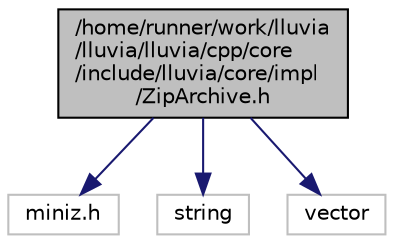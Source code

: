 digraph "/home/runner/work/lluvia/lluvia/lluvia/cpp/core/include/lluvia/core/impl/ZipArchive.h"
{
 // LATEX_PDF_SIZE
  edge [fontname="Helvetica",fontsize="10",labelfontname="Helvetica",labelfontsize="10"];
  node [fontname="Helvetica",fontsize="10",shape=record];
  Node1 [label="/home/runner/work/lluvia\l/lluvia/lluvia/cpp/core\l/include/lluvia/core/impl\l/ZipArchive.h",height=0.2,width=0.4,color="black", fillcolor="grey75", style="filled", fontcolor="black",tooltip="ZipArchive class."];
  Node1 -> Node2 [color="midnightblue",fontsize="10",style="solid",fontname="Helvetica"];
  Node2 [label="miniz.h",height=0.2,width=0.4,color="grey75", fillcolor="white", style="filled",tooltip=" "];
  Node1 -> Node3 [color="midnightblue",fontsize="10",style="solid",fontname="Helvetica"];
  Node3 [label="string",height=0.2,width=0.4,color="grey75", fillcolor="white", style="filled",tooltip=" "];
  Node1 -> Node4 [color="midnightblue",fontsize="10",style="solid",fontname="Helvetica"];
  Node4 [label="vector",height=0.2,width=0.4,color="grey75", fillcolor="white", style="filled",tooltip=" "];
}
